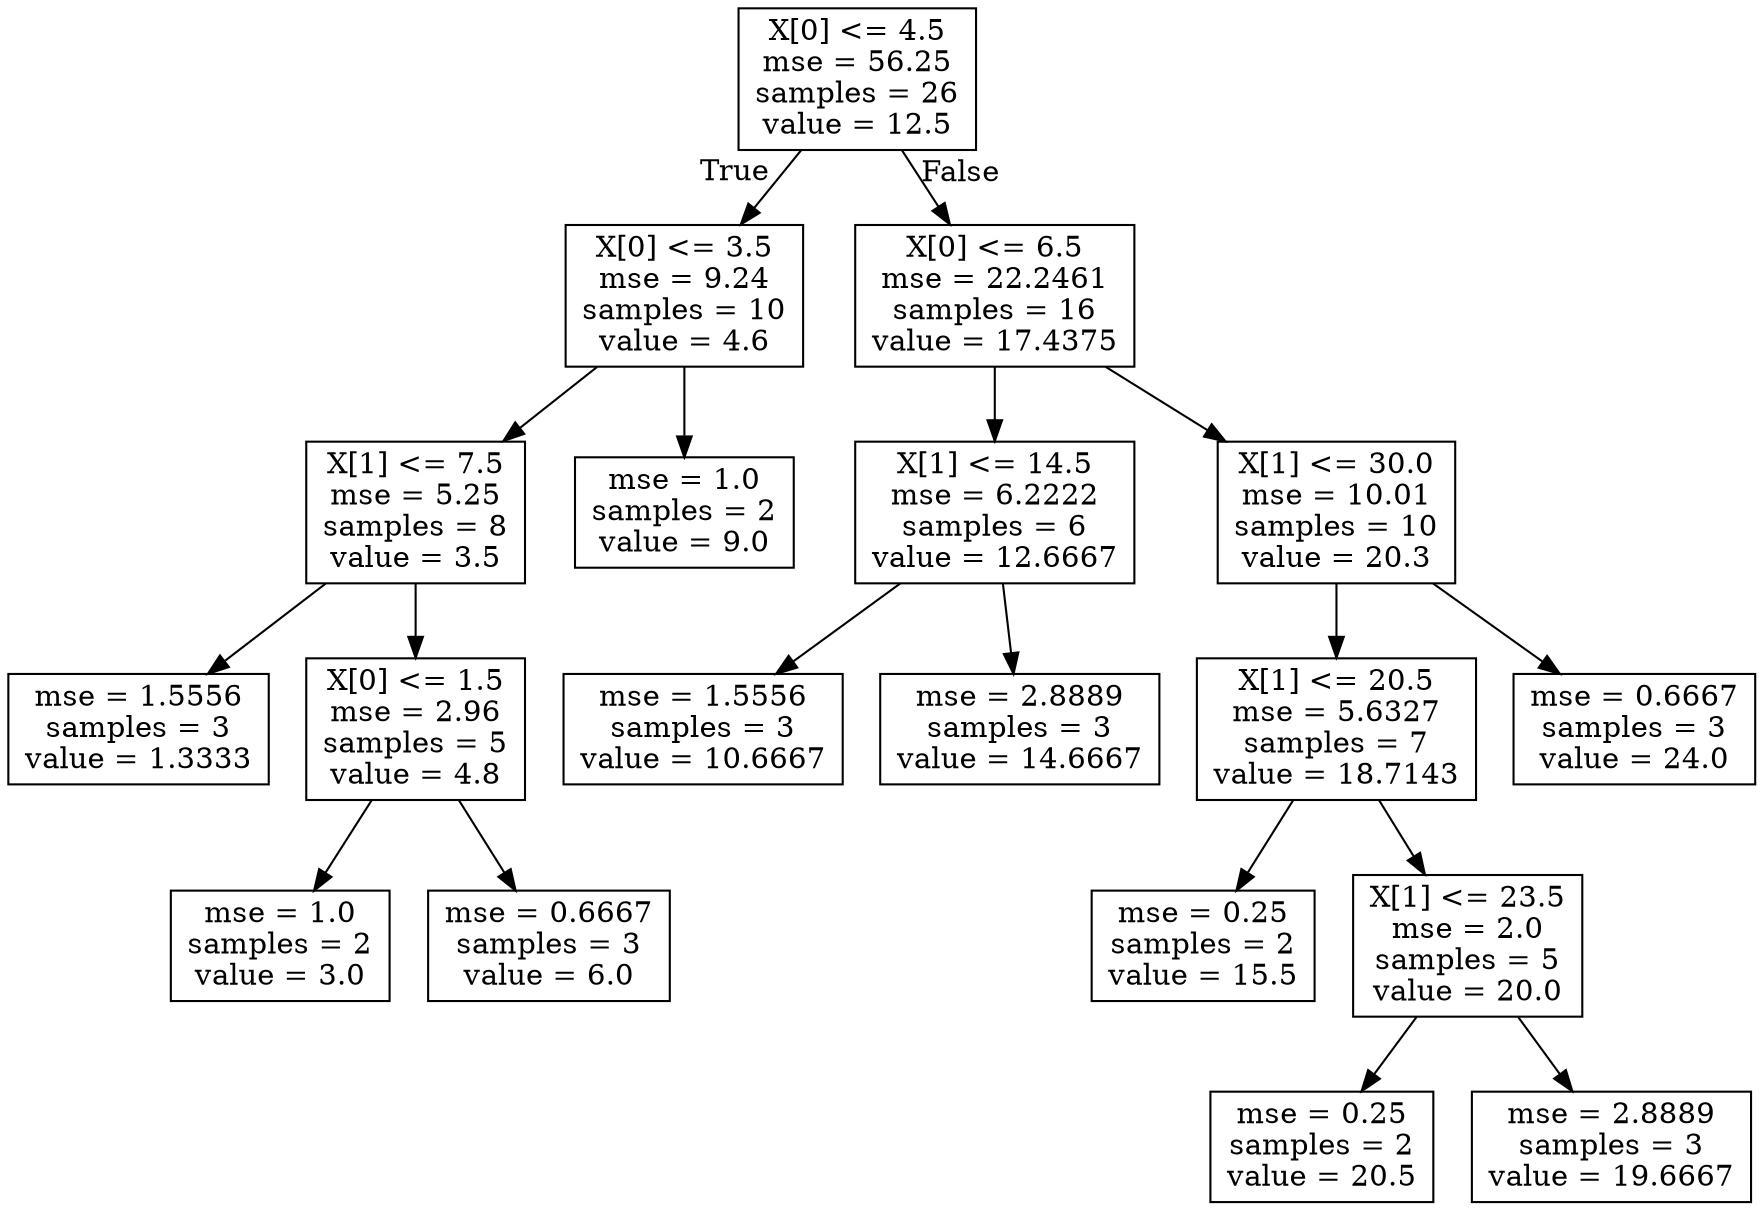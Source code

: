 digraph Tree {
node [shape=box] ;
0 [label="X[0] <= 4.5\nmse = 56.25\nsamples = 26\nvalue = 12.5"] ;
1 [label="X[0] <= 3.5\nmse = 9.24\nsamples = 10\nvalue = 4.6"] ;
0 -> 1 [labeldistance=2.5, labelangle=45, headlabel="True"] ;
2 [label="X[1] <= 7.5\nmse = 5.25\nsamples = 8\nvalue = 3.5"] ;
1 -> 2 ;
3 [label="mse = 1.5556\nsamples = 3\nvalue = 1.3333"] ;
2 -> 3 ;
4 [label="X[0] <= 1.5\nmse = 2.96\nsamples = 5\nvalue = 4.8"] ;
2 -> 4 ;
5 [label="mse = 1.0\nsamples = 2\nvalue = 3.0"] ;
4 -> 5 ;
6 [label="mse = 0.6667\nsamples = 3\nvalue = 6.0"] ;
4 -> 6 ;
7 [label="mse = 1.0\nsamples = 2\nvalue = 9.0"] ;
1 -> 7 ;
8 [label="X[0] <= 6.5\nmse = 22.2461\nsamples = 16\nvalue = 17.4375"] ;
0 -> 8 [labeldistance=2.5, labelangle=-45, headlabel="False"] ;
9 [label="X[1] <= 14.5\nmse = 6.2222\nsamples = 6\nvalue = 12.6667"] ;
8 -> 9 ;
10 [label="mse = 1.5556\nsamples = 3\nvalue = 10.6667"] ;
9 -> 10 ;
11 [label="mse = 2.8889\nsamples = 3\nvalue = 14.6667"] ;
9 -> 11 ;
12 [label="X[1] <= 30.0\nmse = 10.01\nsamples = 10\nvalue = 20.3"] ;
8 -> 12 ;
13 [label="X[1] <= 20.5\nmse = 5.6327\nsamples = 7\nvalue = 18.7143"] ;
12 -> 13 ;
14 [label="mse = 0.25\nsamples = 2\nvalue = 15.5"] ;
13 -> 14 ;
15 [label="X[1] <= 23.5\nmse = 2.0\nsamples = 5\nvalue = 20.0"] ;
13 -> 15 ;
16 [label="mse = 0.25\nsamples = 2\nvalue = 20.5"] ;
15 -> 16 ;
17 [label="mse = 2.8889\nsamples = 3\nvalue = 19.6667"] ;
15 -> 17 ;
18 [label="mse = 0.6667\nsamples = 3\nvalue = 24.0"] ;
12 -> 18 ;
}
